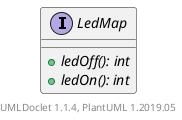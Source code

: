 @startuml

    interface LedMap [[LedMap.html]] {
        {abstract} +ledOff(): int
        {abstract} +ledOn(): int
    }


    center footer UMLDoclet 1.1.4, PlantUML 1.2019.05
@enduml

